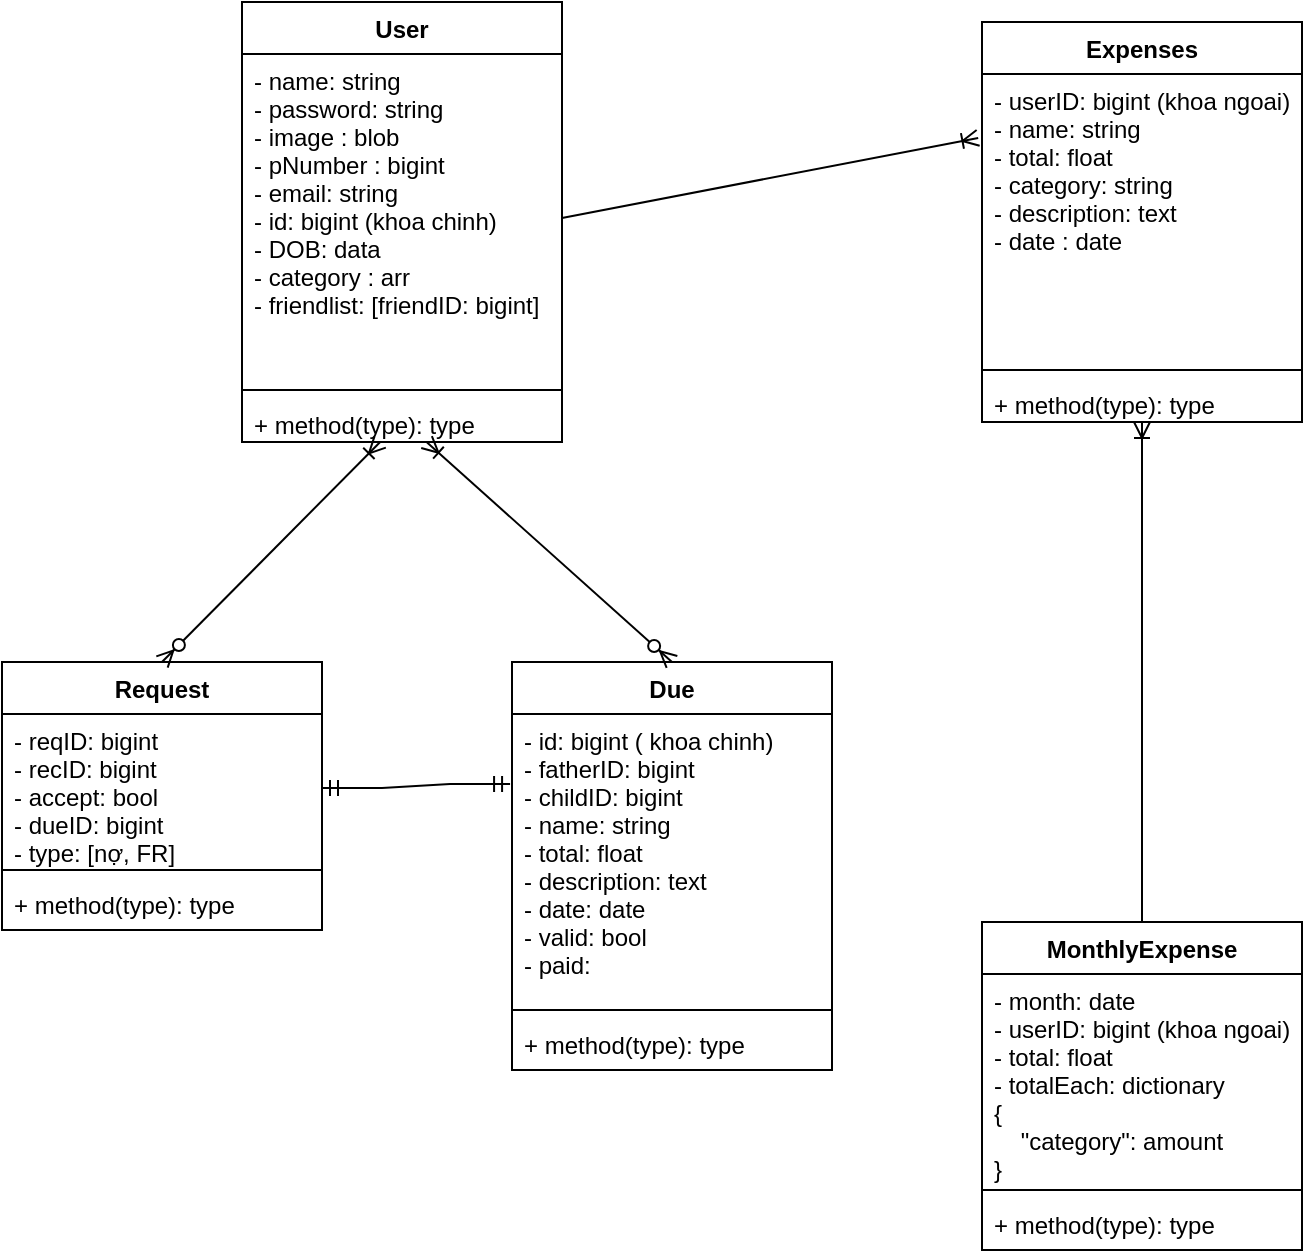 <mxfile version="17.2.1" type="device"><diagram id="L-RnvMX7NNeFHAKcoU68" name="Page-1"><mxGraphModel dx="982" dy="572" grid="1" gridSize="10" guides="1" tooltips="1" connect="1" arrows="1" fold="1" page="1" pageScale="1" pageWidth="850" pageHeight="1100" math="0" shadow="0"><root><mxCell id="0"/><mxCell id="1" parent="0"/><mxCell id="v4wAPpkqXNUlJjzqs_CN-1" value="User" style="swimlane;fontStyle=1;align=center;verticalAlign=top;childLayout=stackLayout;horizontal=1;startSize=26;horizontalStack=0;resizeParent=1;resizeParentMax=0;resizeLast=0;collapsible=1;marginBottom=0;" vertex="1" parent="1"><mxGeometry x="130" y="210" width="160" height="220" as="geometry"/></mxCell><mxCell id="v4wAPpkqXNUlJjzqs_CN-2" value="- name: string&#10;- password: string&#10;- image : blob&#10;- pNumber : bigint&#10;- email: string&#10;- id: bigint (khoa chinh)&#10;- DOB: data&#10;- category : arr&#10;- friendlist: [friendID: bigint]" style="text;strokeColor=none;fillColor=none;align=left;verticalAlign=top;spacingLeft=4;spacingRight=4;overflow=hidden;rotatable=0;points=[[0,0.5],[1,0.5]];portConstraint=eastwest;" vertex="1" parent="v4wAPpkqXNUlJjzqs_CN-1"><mxGeometry y="26" width="160" height="164" as="geometry"/></mxCell><mxCell id="v4wAPpkqXNUlJjzqs_CN-3" value="" style="line;strokeWidth=1;fillColor=none;align=left;verticalAlign=middle;spacingTop=-1;spacingLeft=3;spacingRight=3;rotatable=0;labelPosition=right;points=[];portConstraint=eastwest;" vertex="1" parent="v4wAPpkqXNUlJjzqs_CN-1"><mxGeometry y="190" width="160" height="8" as="geometry"/></mxCell><mxCell id="v4wAPpkqXNUlJjzqs_CN-4" value="+ method(type): type" style="text;strokeColor=none;fillColor=none;align=left;verticalAlign=top;spacingLeft=4;spacingRight=4;overflow=hidden;rotatable=0;points=[[0,0.5],[1,0.5]];portConstraint=eastwest;" vertex="1" parent="v4wAPpkqXNUlJjzqs_CN-1"><mxGeometry y="198" width="160" height="22" as="geometry"/></mxCell><mxCell id="v4wAPpkqXNUlJjzqs_CN-5" value="Expenses" style="swimlane;fontStyle=1;align=center;verticalAlign=top;childLayout=stackLayout;horizontal=1;startSize=26;horizontalStack=0;resizeParent=1;resizeParentMax=0;resizeLast=0;collapsible=1;marginBottom=0;" vertex="1" parent="1"><mxGeometry x="500" y="220" width="160" height="200" as="geometry"/></mxCell><mxCell id="v4wAPpkqXNUlJjzqs_CN-6" value="- userID: bigint (khoa ngoai)&#10;- name: string&#10;- total: float&#10;- category: string&#10;- description: text&#10;- date : date" style="text;strokeColor=none;fillColor=none;align=left;verticalAlign=top;spacingLeft=4;spacingRight=4;overflow=hidden;rotatable=0;points=[[0,0.5],[1,0.5]];portConstraint=eastwest;" vertex="1" parent="v4wAPpkqXNUlJjzqs_CN-5"><mxGeometry y="26" width="160" height="144" as="geometry"/></mxCell><mxCell id="v4wAPpkqXNUlJjzqs_CN-7" value="" style="line;strokeWidth=1;fillColor=none;align=left;verticalAlign=middle;spacingTop=-1;spacingLeft=3;spacingRight=3;rotatable=0;labelPosition=right;points=[];portConstraint=eastwest;" vertex="1" parent="v4wAPpkqXNUlJjzqs_CN-5"><mxGeometry y="170" width="160" height="8" as="geometry"/></mxCell><mxCell id="v4wAPpkqXNUlJjzqs_CN-8" value="+ method(type): type" style="text;strokeColor=none;fillColor=none;align=left;verticalAlign=top;spacingLeft=4;spacingRight=4;overflow=hidden;rotatable=0;points=[[0,0.5],[1,0.5]];portConstraint=eastwest;" vertex="1" parent="v4wAPpkqXNUlJjzqs_CN-5"><mxGeometry y="178" width="160" height="22" as="geometry"/></mxCell><mxCell id="v4wAPpkqXNUlJjzqs_CN-9" value="" style="fontSize=12;html=1;endArrow=ERoneToMany;rounded=0;exitX=1;exitY=0.5;exitDx=0;exitDy=0;entryX=-0.012;entryY=0.222;entryDx=0;entryDy=0;entryPerimeter=0;" edge="1" parent="1" source="v4wAPpkqXNUlJjzqs_CN-2" target="v4wAPpkqXNUlJjzqs_CN-6"><mxGeometry width="100" height="100" relative="1" as="geometry"><mxPoint x="130" y="470" as="sourcePoint"/><mxPoint x="230" y="370" as="targetPoint"/></mxGeometry></mxCell><mxCell id="v4wAPpkqXNUlJjzqs_CN-10" value="MonthlyExpense" style="swimlane;fontStyle=1;align=center;verticalAlign=top;childLayout=stackLayout;horizontal=1;startSize=26;horizontalStack=0;resizeParent=1;resizeParentMax=0;resizeLast=0;collapsible=1;marginBottom=0;" vertex="1" parent="1"><mxGeometry x="500" y="670" width="160" height="164" as="geometry"/></mxCell><mxCell id="v4wAPpkqXNUlJjzqs_CN-11" value="- month: date&#10;- userID: bigint (khoa ngoai)&#10;- total: float&#10;- totalEach: dictionary&#10;{&#10;    &quot;category&quot;: amount&#10;}" style="text;strokeColor=none;fillColor=none;align=left;verticalAlign=top;spacingLeft=4;spacingRight=4;overflow=hidden;rotatable=0;points=[[0,0.5],[1,0.5]];portConstraint=eastwest;" vertex="1" parent="v4wAPpkqXNUlJjzqs_CN-10"><mxGeometry y="26" width="160" height="104" as="geometry"/></mxCell><mxCell id="v4wAPpkqXNUlJjzqs_CN-12" value="" style="line;strokeWidth=1;fillColor=none;align=left;verticalAlign=middle;spacingTop=-1;spacingLeft=3;spacingRight=3;rotatable=0;labelPosition=right;points=[];portConstraint=eastwest;" vertex="1" parent="v4wAPpkqXNUlJjzqs_CN-10"><mxGeometry y="130" width="160" height="8" as="geometry"/></mxCell><mxCell id="v4wAPpkqXNUlJjzqs_CN-13" value="+ method(type): type" style="text;strokeColor=none;fillColor=none;align=left;verticalAlign=top;spacingLeft=4;spacingRight=4;overflow=hidden;rotatable=0;points=[[0,0.5],[1,0.5]];portConstraint=eastwest;" vertex="1" parent="v4wAPpkqXNUlJjzqs_CN-10"><mxGeometry y="138" width="160" height="26" as="geometry"/></mxCell><mxCell id="v4wAPpkqXNUlJjzqs_CN-14" value="" style="fontSize=12;html=1;endArrow=ERoneToMany;rounded=0;exitX=0.5;exitY=0;exitDx=0;exitDy=0;" edge="1" parent="1" source="v4wAPpkqXNUlJjzqs_CN-10" target="v4wAPpkqXNUlJjzqs_CN-8"><mxGeometry width="100" height="100" relative="1" as="geometry"><mxPoint x="300" y="328" as="sourcePoint"/><mxPoint x="508.08" y="287.968" as="targetPoint"/></mxGeometry></mxCell><mxCell id="v4wAPpkqXNUlJjzqs_CN-15" value="Due" style="swimlane;fontStyle=1;align=center;verticalAlign=top;childLayout=stackLayout;horizontal=1;startSize=26;horizontalStack=0;resizeParent=1;resizeParentMax=0;resizeLast=0;collapsible=1;marginBottom=0;" vertex="1" parent="1"><mxGeometry x="265" y="540" width="160" height="204" as="geometry"/></mxCell><mxCell id="v4wAPpkqXNUlJjzqs_CN-16" value="- id: bigint ( khoa chinh)&#10;- fatherID: bigint &#10;- childID: bigint&#10;- name: string&#10;- total: float&#10;- description: text&#10;- date: date&#10;- valid: bool&#10;- paid: " style="text;strokeColor=none;fillColor=none;align=left;verticalAlign=top;spacingLeft=4;spacingRight=4;overflow=hidden;rotatable=0;points=[[0,0.5],[1,0.5]];portConstraint=eastwest;" vertex="1" parent="v4wAPpkqXNUlJjzqs_CN-15"><mxGeometry y="26" width="160" height="144" as="geometry"/></mxCell><mxCell id="v4wAPpkqXNUlJjzqs_CN-17" value="" style="line;strokeWidth=1;fillColor=none;align=left;verticalAlign=middle;spacingTop=-1;spacingLeft=3;spacingRight=3;rotatable=0;labelPosition=right;points=[];portConstraint=eastwest;" vertex="1" parent="v4wAPpkqXNUlJjzqs_CN-15"><mxGeometry y="170" width="160" height="8" as="geometry"/></mxCell><mxCell id="v4wAPpkqXNUlJjzqs_CN-18" value="+ method(type): type" style="text;strokeColor=none;fillColor=none;align=left;verticalAlign=top;spacingLeft=4;spacingRight=4;overflow=hidden;rotatable=0;points=[[0,0.5],[1,0.5]];portConstraint=eastwest;" vertex="1" parent="v4wAPpkqXNUlJjzqs_CN-15"><mxGeometry y="178" width="160" height="26" as="geometry"/></mxCell><mxCell id="v4wAPpkqXNUlJjzqs_CN-19" value="Request" style="swimlane;fontStyle=1;align=center;verticalAlign=top;childLayout=stackLayout;horizontal=1;startSize=26;horizontalStack=0;resizeParent=1;resizeParentMax=0;resizeLast=0;collapsible=1;marginBottom=0;" vertex="1" parent="1"><mxGeometry x="10" y="540" width="160" height="134" as="geometry"/></mxCell><mxCell id="v4wAPpkqXNUlJjzqs_CN-20" value="- reqID: bigint&#10;- recID: bigint&#10;- accept: bool&#10;- dueID: bigint&#10;- type: [nợ, FR]" style="text;strokeColor=none;fillColor=none;align=left;verticalAlign=top;spacingLeft=4;spacingRight=4;overflow=hidden;rotatable=0;points=[[0,0.5],[1,0.5]];portConstraint=eastwest;" vertex="1" parent="v4wAPpkqXNUlJjzqs_CN-19"><mxGeometry y="26" width="160" height="74" as="geometry"/></mxCell><mxCell id="v4wAPpkqXNUlJjzqs_CN-21" value="" style="line;strokeWidth=1;fillColor=none;align=left;verticalAlign=middle;spacingTop=-1;spacingLeft=3;spacingRight=3;rotatable=0;labelPosition=right;points=[];portConstraint=eastwest;" vertex="1" parent="v4wAPpkqXNUlJjzqs_CN-19"><mxGeometry y="100" width="160" height="8" as="geometry"/></mxCell><mxCell id="v4wAPpkqXNUlJjzqs_CN-22" value="+ method(type): type" style="text;strokeColor=none;fillColor=none;align=left;verticalAlign=top;spacingLeft=4;spacingRight=4;overflow=hidden;rotatable=0;points=[[0,0.5],[1,0.5]];portConstraint=eastwest;" vertex="1" parent="v4wAPpkqXNUlJjzqs_CN-19"><mxGeometry y="108" width="160" height="26" as="geometry"/></mxCell><mxCell id="v4wAPpkqXNUlJjzqs_CN-24" value="" style="fontSize=12;html=1;endArrow=ERoneToMany;startArrow=ERzeroToMany;rounded=0;exitX=0.5;exitY=0;exitDx=0;exitDy=0;" edge="1" parent="1" source="v4wAPpkqXNUlJjzqs_CN-15" target="v4wAPpkqXNUlJjzqs_CN-4"><mxGeometry width="100" height="100" relative="1" as="geometry"><mxPoint x="520" y="610" as="sourcePoint"/><mxPoint x="620" y="510" as="targetPoint"/></mxGeometry></mxCell><mxCell id="v4wAPpkqXNUlJjzqs_CN-26" value="" style="fontSize=12;html=1;endArrow=ERoneToMany;startArrow=ERzeroToMany;rounded=0;exitX=0.5;exitY=0;exitDx=0;exitDy=0;" edge="1" parent="1" source="v4wAPpkqXNUlJjzqs_CN-19" target="v4wAPpkqXNUlJjzqs_CN-4"><mxGeometry width="100" height="100" relative="1" as="geometry"><mxPoint x="520" y="610" as="sourcePoint"/><mxPoint x="620" y="510" as="targetPoint"/></mxGeometry></mxCell><mxCell id="v4wAPpkqXNUlJjzqs_CN-27" value="" style="edgeStyle=entityRelationEdgeStyle;fontSize=12;html=1;endArrow=ERmandOne;startArrow=ERmandOne;rounded=0;exitX=1;exitY=0.5;exitDx=0;exitDy=0;entryX=-0.006;entryY=0.243;entryDx=0;entryDy=0;entryPerimeter=0;" edge="1" parent="1" source="v4wAPpkqXNUlJjzqs_CN-20" target="v4wAPpkqXNUlJjzqs_CN-16"><mxGeometry width="100" height="100" relative="1" as="geometry"><mxPoint x="520" y="610" as="sourcePoint"/><mxPoint x="620" y="510" as="targetPoint"/></mxGeometry></mxCell></root></mxGraphModel></diagram></mxfile>